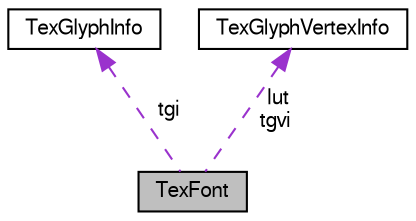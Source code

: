 digraph "TexFont"
{
 // LATEX_PDF_SIZE
  bgcolor="transparent";
  edge [fontname="FreeSans",fontsize="10",labelfontname="FreeSans",labelfontsize="10"];
  node [fontname="FreeSans",fontsize="10",shape=record];
  Node1 [label="TexFont",height=0.2,width=0.4,color="black", fillcolor="grey75", style="filled", fontcolor="black",tooltip=" "];
  Node2 -> Node1 [dir="back",color="darkorchid3",fontsize="10",style="dashed",label=" tgi" ,fontname="FreeSans"];
  Node2 [label="TexGlyphInfo",height=0.2,width=0.4,color="black",URL="$a02336.html",tooltip=" "];
  Node3 -> Node1 [dir="back",color="darkorchid3",fontsize="10",style="dashed",label=" lut\ntgvi" ,fontname="FreeSans"];
  Node3 [label="TexGlyphVertexInfo",height=0.2,width=0.4,color="black",URL="$a02340.html",tooltip=" "];
}
